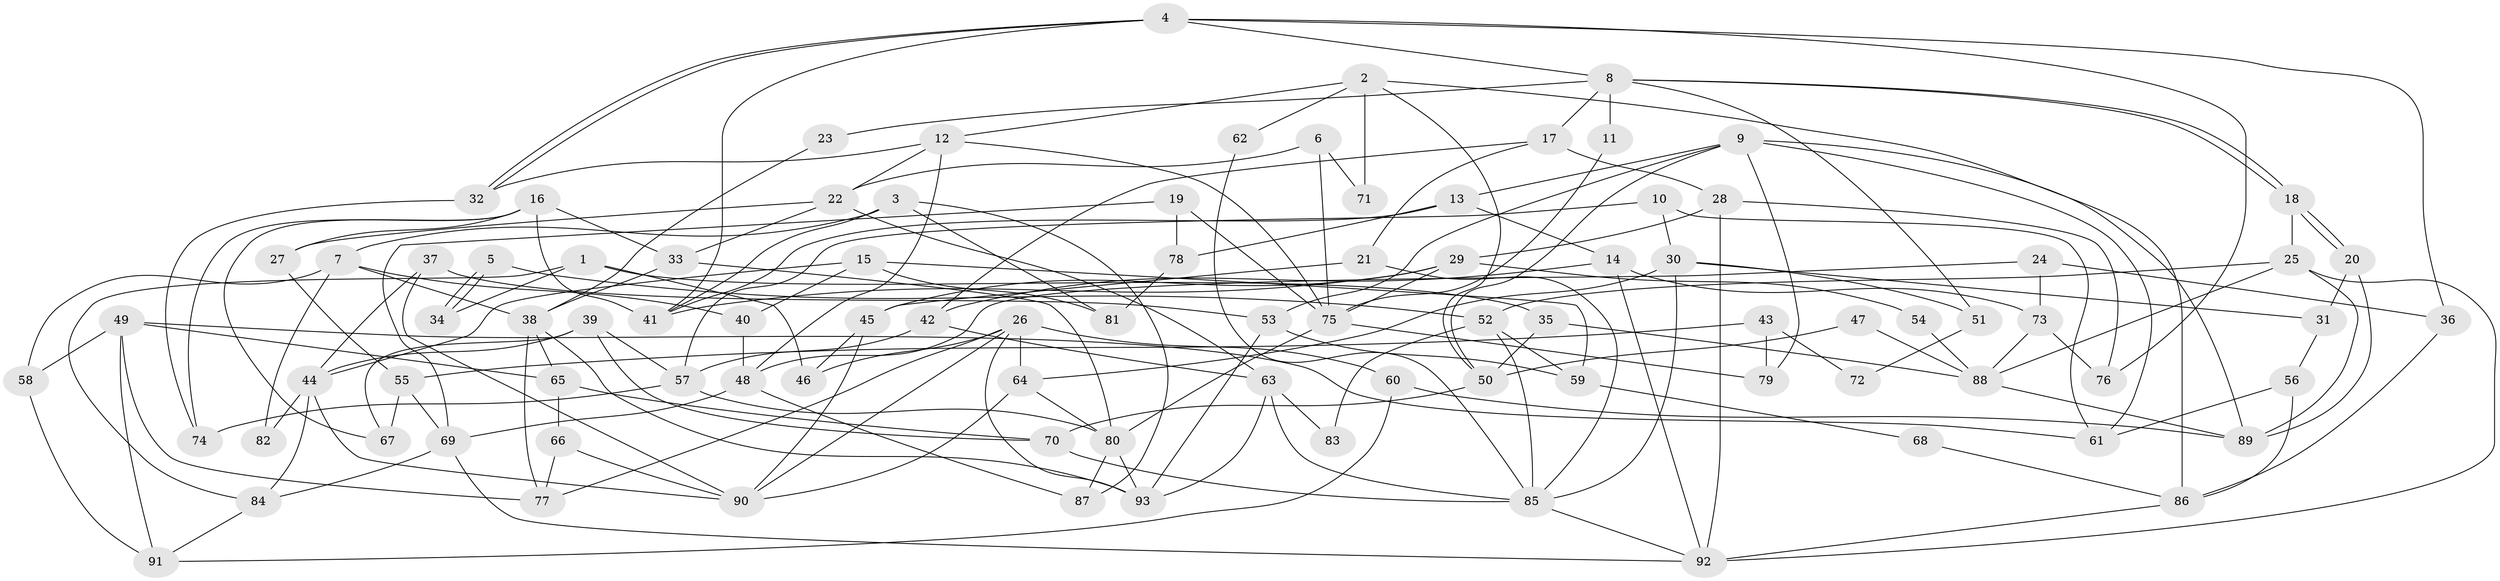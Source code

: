 // coarse degree distribution, {5: 0.2127659574468085, 6: 0.0851063829787234, 3: 0.10638297872340426, 2: 0.0425531914893617, 4: 0.2765957446808511, 7: 0.14893617021276595, 8: 0.06382978723404255, 10: 0.02127659574468085, 9: 0.0425531914893617}
// Generated by graph-tools (version 1.1) at 2025/37/03/04/25 23:37:07]
// undirected, 93 vertices, 186 edges
graph export_dot {
  node [color=gray90,style=filled];
  1;
  2;
  3;
  4;
  5;
  6;
  7;
  8;
  9;
  10;
  11;
  12;
  13;
  14;
  15;
  16;
  17;
  18;
  19;
  20;
  21;
  22;
  23;
  24;
  25;
  26;
  27;
  28;
  29;
  30;
  31;
  32;
  33;
  34;
  35;
  36;
  37;
  38;
  39;
  40;
  41;
  42;
  43;
  44;
  45;
  46;
  47;
  48;
  49;
  50;
  51;
  52;
  53;
  54;
  55;
  56;
  57;
  58;
  59;
  60;
  61;
  62;
  63;
  64;
  65;
  66;
  67;
  68;
  69;
  70;
  71;
  72;
  73;
  74;
  75;
  76;
  77;
  78;
  79;
  80;
  81;
  82;
  83;
  84;
  85;
  86;
  87;
  88;
  89;
  90;
  91;
  92;
  93;
  1 -- 46;
  1 -- 84;
  1 -- 34;
  1 -- 35;
  2 -- 50;
  2 -- 12;
  2 -- 62;
  2 -- 71;
  2 -- 86;
  3 -- 7;
  3 -- 41;
  3 -- 81;
  3 -- 87;
  4 -- 32;
  4 -- 32;
  4 -- 8;
  4 -- 36;
  4 -- 41;
  4 -- 76;
  5 -- 52;
  5 -- 34;
  5 -- 34;
  6 -- 75;
  6 -- 22;
  6 -- 71;
  7 -- 58;
  7 -- 38;
  7 -- 40;
  7 -- 82;
  8 -- 18;
  8 -- 18;
  8 -- 17;
  8 -- 11;
  8 -- 23;
  8 -- 51;
  9 -- 53;
  9 -- 50;
  9 -- 13;
  9 -- 61;
  9 -- 79;
  9 -- 89;
  10 -- 61;
  10 -- 30;
  10 -- 57;
  11 -- 75;
  12 -- 22;
  12 -- 48;
  12 -- 32;
  12 -- 75;
  13 -- 14;
  13 -- 41;
  13 -- 78;
  14 -- 42;
  14 -- 92;
  14 -- 73;
  15 -- 40;
  15 -- 44;
  15 -- 59;
  15 -- 81;
  16 -- 41;
  16 -- 74;
  16 -- 27;
  16 -- 33;
  16 -- 67;
  17 -- 28;
  17 -- 21;
  17 -- 42;
  18 -- 20;
  18 -- 20;
  18 -- 25;
  19 -- 75;
  19 -- 78;
  19 -- 69;
  20 -- 89;
  20 -- 31;
  21 -- 45;
  21 -- 85;
  22 -- 63;
  22 -- 33;
  22 -- 27;
  23 -- 38;
  24 -- 48;
  24 -- 36;
  24 -- 73;
  25 -- 88;
  25 -- 52;
  25 -- 89;
  25 -- 92;
  26 -- 90;
  26 -- 60;
  26 -- 46;
  26 -- 64;
  26 -- 77;
  26 -- 93;
  27 -- 55;
  28 -- 76;
  28 -- 92;
  28 -- 29;
  29 -- 41;
  29 -- 45;
  29 -- 54;
  29 -- 75;
  30 -- 64;
  30 -- 85;
  30 -- 31;
  30 -- 51;
  31 -- 56;
  32 -- 74;
  33 -- 38;
  33 -- 80;
  35 -- 88;
  35 -- 50;
  36 -- 86;
  37 -- 53;
  37 -- 44;
  37 -- 90;
  38 -- 93;
  38 -- 65;
  38 -- 77;
  39 -- 67;
  39 -- 57;
  39 -- 44;
  39 -- 70;
  40 -- 48;
  42 -- 57;
  42 -- 63;
  43 -- 55;
  43 -- 79;
  43 -- 72;
  44 -- 90;
  44 -- 82;
  44 -- 84;
  45 -- 90;
  45 -- 46;
  47 -- 50;
  47 -- 88;
  48 -- 69;
  48 -- 87;
  49 -- 77;
  49 -- 61;
  49 -- 58;
  49 -- 65;
  49 -- 91;
  50 -- 70;
  51 -- 72;
  52 -- 85;
  52 -- 59;
  52 -- 83;
  53 -- 59;
  53 -- 93;
  54 -- 88;
  55 -- 69;
  55 -- 67;
  56 -- 86;
  56 -- 61;
  57 -- 80;
  57 -- 74;
  58 -- 91;
  59 -- 68;
  60 -- 89;
  60 -- 91;
  62 -- 85;
  63 -- 93;
  63 -- 83;
  63 -- 85;
  64 -- 80;
  64 -- 90;
  65 -- 66;
  65 -- 70;
  66 -- 90;
  66 -- 77;
  68 -- 86;
  69 -- 92;
  69 -- 84;
  70 -- 85;
  73 -- 76;
  73 -- 88;
  75 -- 79;
  75 -- 80;
  78 -- 81;
  80 -- 87;
  80 -- 93;
  84 -- 91;
  85 -- 92;
  86 -- 92;
  88 -- 89;
}
